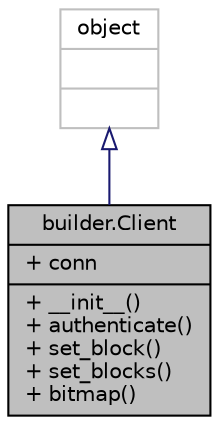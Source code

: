 digraph "builder.Client"
{
  bgcolor="transparent";
  edge [fontname="Helvetica",fontsize="10",labelfontname="Helvetica",labelfontsize="10"];
  node [fontname="Helvetica",fontsize="10",shape=record];
  Node0 [label="{builder.Client\n|+ conn\l|+ __init__()\l+ authenticate()\l+ set_block()\l+ set_blocks()\l+ bitmap()\l}",height=0.2,width=0.4,color="black", fillcolor="grey75", style="filled", fontcolor="black"];
  Node1 -> Node0 [dir="back",color="midnightblue",fontsize="10",style="solid",arrowtail="onormal",fontname="Helvetica"];
  Node1 [label="{object\n||}",height=0.2,width=0.4,color="grey75"];
}
